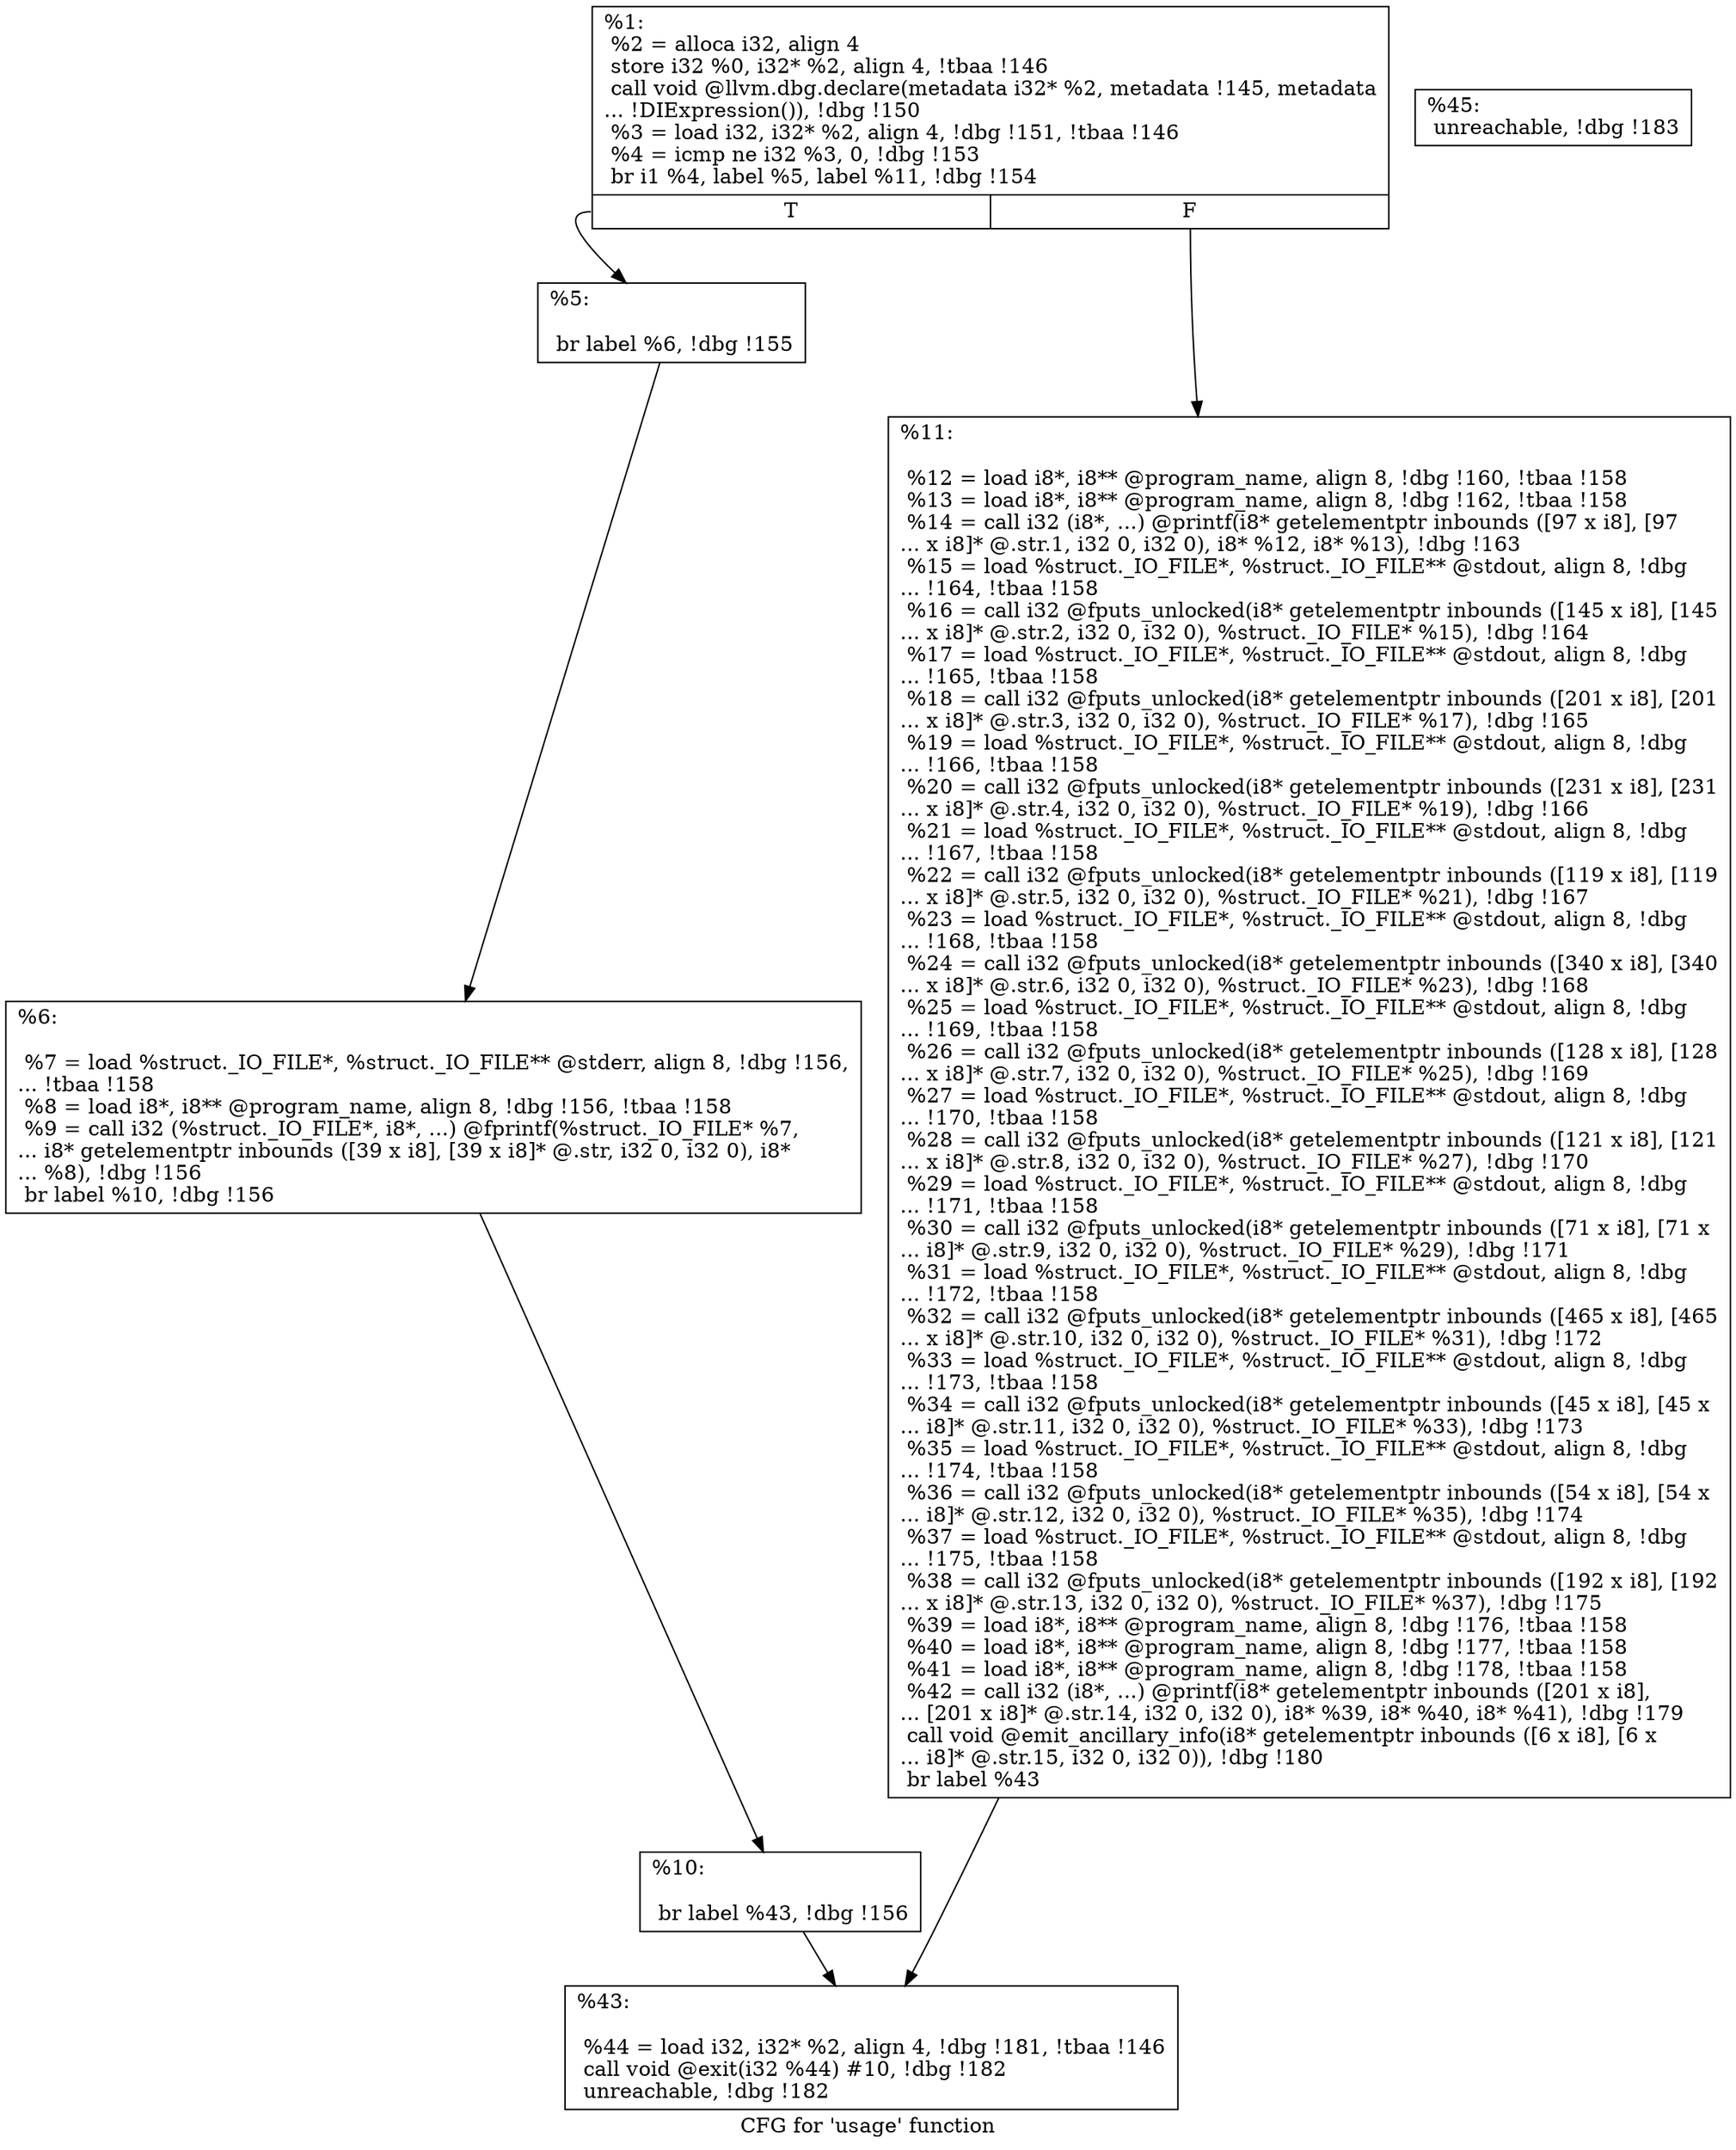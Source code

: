 digraph "CFG for 'usage' function" {
	label="CFG for 'usage' function";

	Node0x120d410 [shape=record,label="{%1:\l  %2 = alloca i32, align 4\l  store i32 %0, i32* %2, align 4, !tbaa !146\l  call void @llvm.dbg.declare(metadata i32* %2, metadata !145, metadata\l... !DIExpression()), !dbg !150\l  %3 = load i32, i32* %2, align 4, !dbg !151, !tbaa !146\l  %4 = icmp ne i32 %3, 0, !dbg !153\l  br i1 %4, label %5, label %11, !dbg !154\l|{<s0>T|<s1>F}}"];
	Node0x120d410:s0 -> Node0x1220460;
	Node0x120d410:s1 -> Node0x1220550;
	Node0x1220460 [shape=record,label="{%5:\l\l  br label %6, !dbg !155\l}"];
	Node0x1220460 -> Node0x12204b0;
	Node0x12204b0 [shape=record,label="{%6:\l\l  %7 = load %struct._IO_FILE*, %struct._IO_FILE** @stderr, align 8, !dbg !156,\l... !tbaa !158\l  %8 = load i8*, i8** @program_name, align 8, !dbg !156, !tbaa !158\l  %9 = call i32 (%struct._IO_FILE*, i8*, ...) @fprintf(%struct._IO_FILE* %7,\l... i8* getelementptr inbounds ([39 x i8], [39 x i8]* @.str, i32 0, i32 0), i8*\l... %8), !dbg !156\l  br label %10, !dbg !156\l}"];
	Node0x12204b0 -> Node0x1220500;
	Node0x1220500 [shape=record,label="{%10:\l\l  br label %43, !dbg !156\l}"];
	Node0x1220500 -> Node0x12205a0;
	Node0x1220550 [shape=record,label="{%11:\l\l  %12 = load i8*, i8** @program_name, align 8, !dbg !160, !tbaa !158\l  %13 = load i8*, i8** @program_name, align 8, !dbg !162, !tbaa !158\l  %14 = call i32 (i8*, ...) @printf(i8* getelementptr inbounds ([97 x i8], [97\l... x i8]* @.str.1, i32 0, i32 0), i8* %12, i8* %13), !dbg !163\l  %15 = load %struct._IO_FILE*, %struct._IO_FILE** @stdout, align 8, !dbg\l... !164, !tbaa !158\l  %16 = call i32 @fputs_unlocked(i8* getelementptr inbounds ([145 x i8], [145\l... x i8]* @.str.2, i32 0, i32 0), %struct._IO_FILE* %15), !dbg !164\l  %17 = load %struct._IO_FILE*, %struct._IO_FILE** @stdout, align 8, !dbg\l... !165, !tbaa !158\l  %18 = call i32 @fputs_unlocked(i8* getelementptr inbounds ([201 x i8], [201\l... x i8]* @.str.3, i32 0, i32 0), %struct._IO_FILE* %17), !dbg !165\l  %19 = load %struct._IO_FILE*, %struct._IO_FILE** @stdout, align 8, !dbg\l... !166, !tbaa !158\l  %20 = call i32 @fputs_unlocked(i8* getelementptr inbounds ([231 x i8], [231\l... x i8]* @.str.4, i32 0, i32 0), %struct._IO_FILE* %19), !dbg !166\l  %21 = load %struct._IO_FILE*, %struct._IO_FILE** @stdout, align 8, !dbg\l... !167, !tbaa !158\l  %22 = call i32 @fputs_unlocked(i8* getelementptr inbounds ([119 x i8], [119\l... x i8]* @.str.5, i32 0, i32 0), %struct._IO_FILE* %21), !dbg !167\l  %23 = load %struct._IO_FILE*, %struct._IO_FILE** @stdout, align 8, !dbg\l... !168, !tbaa !158\l  %24 = call i32 @fputs_unlocked(i8* getelementptr inbounds ([340 x i8], [340\l... x i8]* @.str.6, i32 0, i32 0), %struct._IO_FILE* %23), !dbg !168\l  %25 = load %struct._IO_FILE*, %struct._IO_FILE** @stdout, align 8, !dbg\l... !169, !tbaa !158\l  %26 = call i32 @fputs_unlocked(i8* getelementptr inbounds ([128 x i8], [128\l... x i8]* @.str.7, i32 0, i32 0), %struct._IO_FILE* %25), !dbg !169\l  %27 = load %struct._IO_FILE*, %struct._IO_FILE** @stdout, align 8, !dbg\l... !170, !tbaa !158\l  %28 = call i32 @fputs_unlocked(i8* getelementptr inbounds ([121 x i8], [121\l... x i8]* @.str.8, i32 0, i32 0), %struct._IO_FILE* %27), !dbg !170\l  %29 = load %struct._IO_FILE*, %struct._IO_FILE** @stdout, align 8, !dbg\l... !171, !tbaa !158\l  %30 = call i32 @fputs_unlocked(i8* getelementptr inbounds ([71 x i8], [71 x\l... i8]* @.str.9, i32 0, i32 0), %struct._IO_FILE* %29), !dbg !171\l  %31 = load %struct._IO_FILE*, %struct._IO_FILE** @stdout, align 8, !dbg\l... !172, !tbaa !158\l  %32 = call i32 @fputs_unlocked(i8* getelementptr inbounds ([465 x i8], [465\l... x i8]* @.str.10, i32 0, i32 0), %struct._IO_FILE* %31), !dbg !172\l  %33 = load %struct._IO_FILE*, %struct._IO_FILE** @stdout, align 8, !dbg\l... !173, !tbaa !158\l  %34 = call i32 @fputs_unlocked(i8* getelementptr inbounds ([45 x i8], [45 x\l... i8]* @.str.11, i32 0, i32 0), %struct._IO_FILE* %33), !dbg !173\l  %35 = load %struct._IO_FILE*, %struct._IO_FILE** @stdout, align 8, !dbg\l... !174, !tbaa !158\l  %36 = call i32 @fputs_unlocked(i8* getelementptr inbounds ([54 x i8], [54 x\l... i8]* @.str.12, i32 0, i32 0), %struct._IO_FILE* %35), !dbg !174\l  %37 = load %struct._IO_FILE*, %struct._IO_FILE** @stdout, align 8, !dbg\l... !175, !tbaa !158\l  %38 = call i32 @fputs_unlocked(i8* getelementptr inbounds ([192 x i8], [192\l... x i8]* @.str.13, i32 0, i32 0), %struct._IO_FILE* %37), !dbg !175\l  %39 = load i8*, i8** @program_name, align 8, !dbg !176, !tbaa !158\l  %40 = load i8*, i8** @program_name, align 8, !dbg !177, !tbaa !158\l  %41 = load i8*, i8** @program_name, align 8, !dbg !178, !tbaa !158\l  %42 = call i32 (i8*, ...) @printf(i8* getelementptr inbounds ([201 x i8],\l... [201 x i8]* @.str.14, i32 0, i32 0), i8* %39, i8* %40, i8* %41), !dbg !179\l  call void @emit_ancillary_info(i8* getelementptr inbounds ([6 x i8], [6 x\l... i8]* @.str.15, i32 0, i32 0)), !dbg !180\l  br label %43\l}"];
	Node0x1220550 -> Node0x12205a0;
	Node0x12205a0 [shape=record,label="{%43:\l\l  %44 = load i32, i32* %2, align 4, !dbg !181, !tbaa !146\l  call void @exit(i32 %44) #10, !dbg !182\l  unreachable, !dbg !182\l}"];
	Node0x12205f0 [shape=record,label="{%45:                                                  \l  unreachable, !dbg !183\l}"];
}
